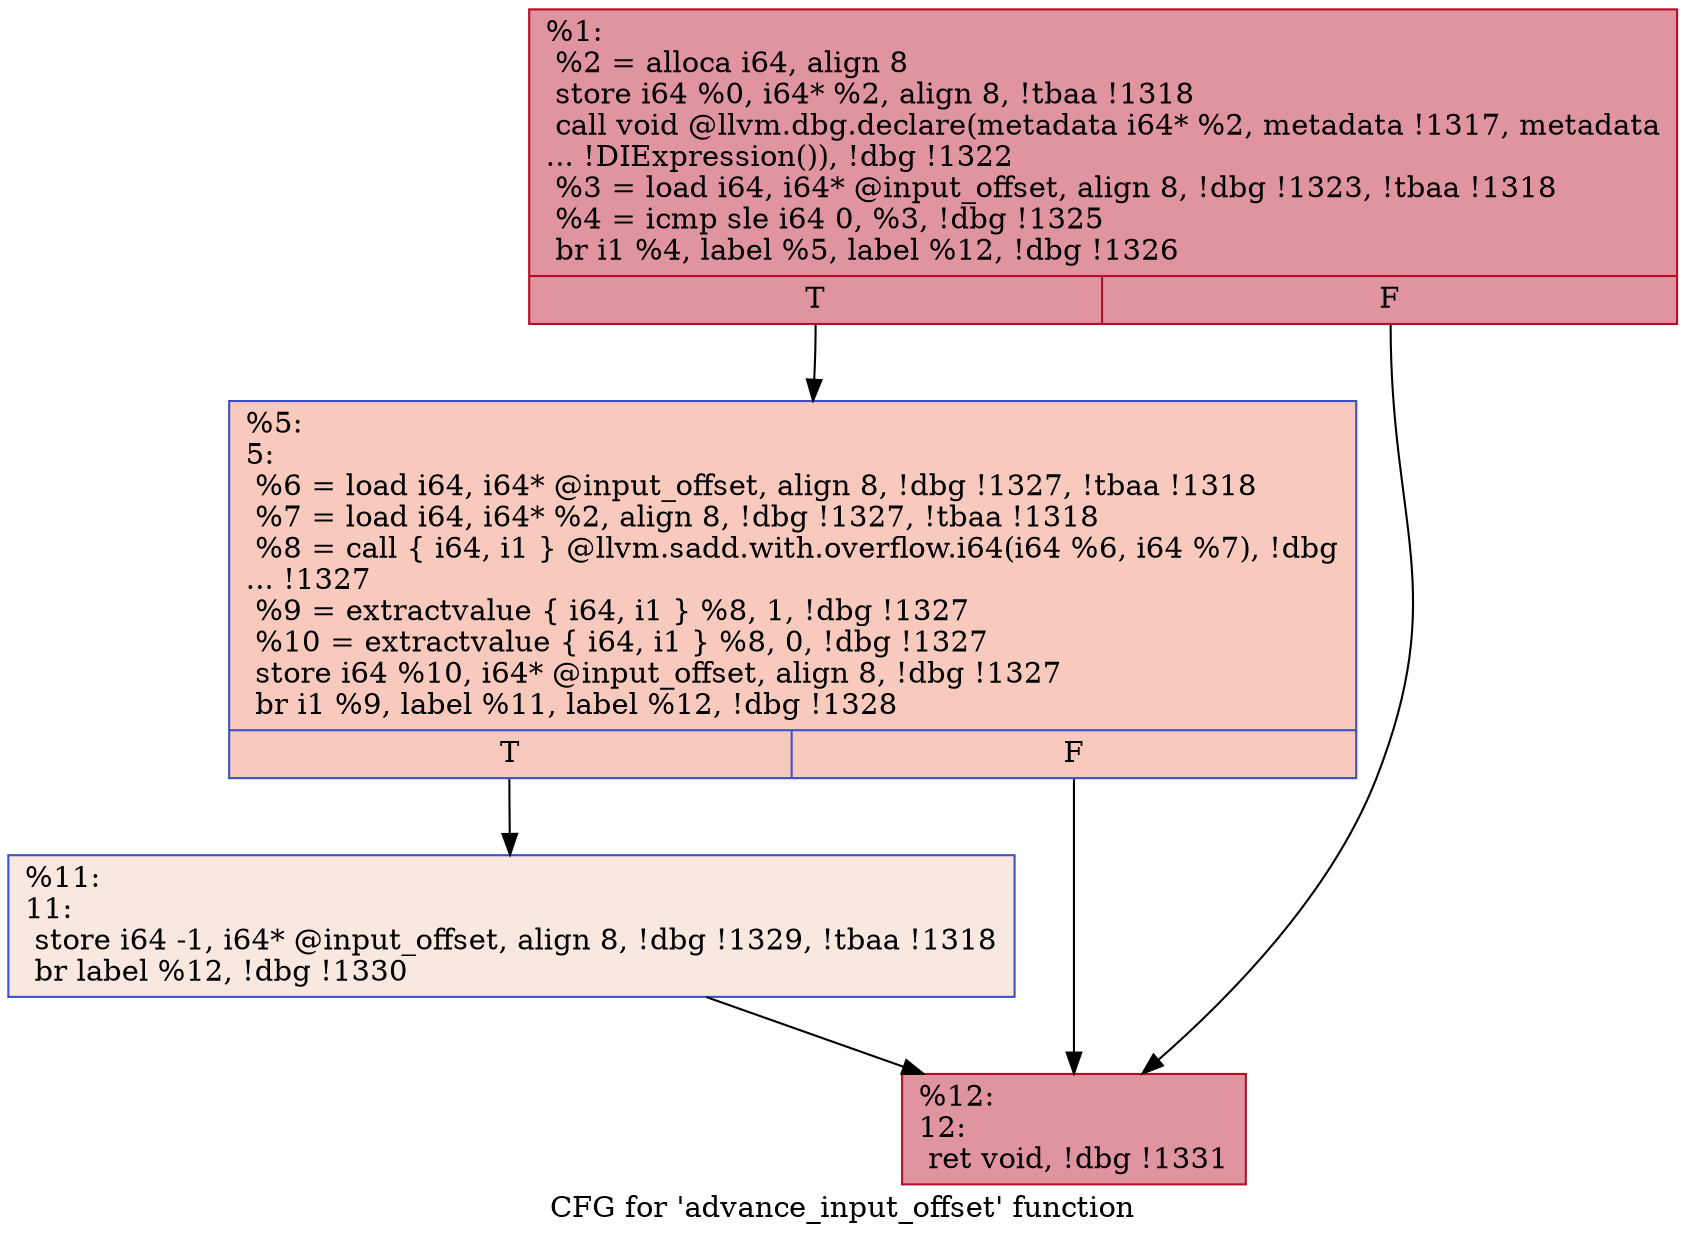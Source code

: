 digraph "CFG for 'advance_input_offset' function" {
	label="CFG for 'advance_input_offset' function";

	Node0xfc8ce0 [shape=record,color="#b70d28ff", style=filled, fillcolor="#b70d2870",label="{%1:\l  %2 = alloca i64, align 8\l  store i64 %0, i64* %2, align 8, !tbaa !1318\l  call void @llvm.dbg.declare(metadata i64* %2, metadata !1317, metadata\l... !DIExpression()), !dbg !1322\l  %3 = load i64, i64* @input_offset, align 8, !dbg !1323, !tbaa !1318\l  %4 = icmp sle i64 0, %3, !dbg !1325\l  br i1 %4, label %5, label %12, !dbg !1326\l|{<s0>T|<s1>F}}"];
	Node0xfc8ce0:s0 -> Node0xfca920;
	Node0xfc8ce0:s1 -> Node0xfca9f0;
	Node0xfca920 [shape=record,color="#3d50c3ff", style=filled, fillcolor="#ef886b70",label="{%5:\l5:                                                \l  %6 = load i64, i64* @input_offset, align 8, !dbg !1327, !tbaa !1318\l  %7 = load i64, i64* %2, align 8, !dbg !1327, !tbaa !1318\l  %8 = call \{ i64, i1 \} @llvm.sadd.with.overflow.i64(i64 %6, i64 %7), !dbg\l... !1327\l  %9 = extractvalue \{ i64, i1 \} %8, 1, !dbg !1327\l  %10 = extractvalue \{ i64, i1 \} %8, 0, !dbg !1327\l  store i64 %10, i64* @input_offset, align 8, !dbg !1327\l  br i1 %9, label %11, label %12, !dbg !1328\l|{<s0>T|<s1>F}}"];
	Node0xfca920:s0 -> Node0xfca9a0;
	Node0xfca920:s1 -> Node0xfca9f0;
	Node0xfca9a0 [shape=record,color="#3d50c3ff", style=filled, fillcolor="#f1ccb870",label="{%11:\l11:                                               \l  store i64 -1, i64* @input_offset, align 8, !dbg !1329, !tbaa !1318\l  br label %12, !dbg !1330\l}"];
	Node0xfca9a0 -> Node0xfca9f0;
	Node0xfca9f0 [shape=record,color="#b70d28ff", style=filled, fillcolor="#b70d2870",label="{%12:\l12:                                               \l  ret void, !dbg !1331\l}"];
}
